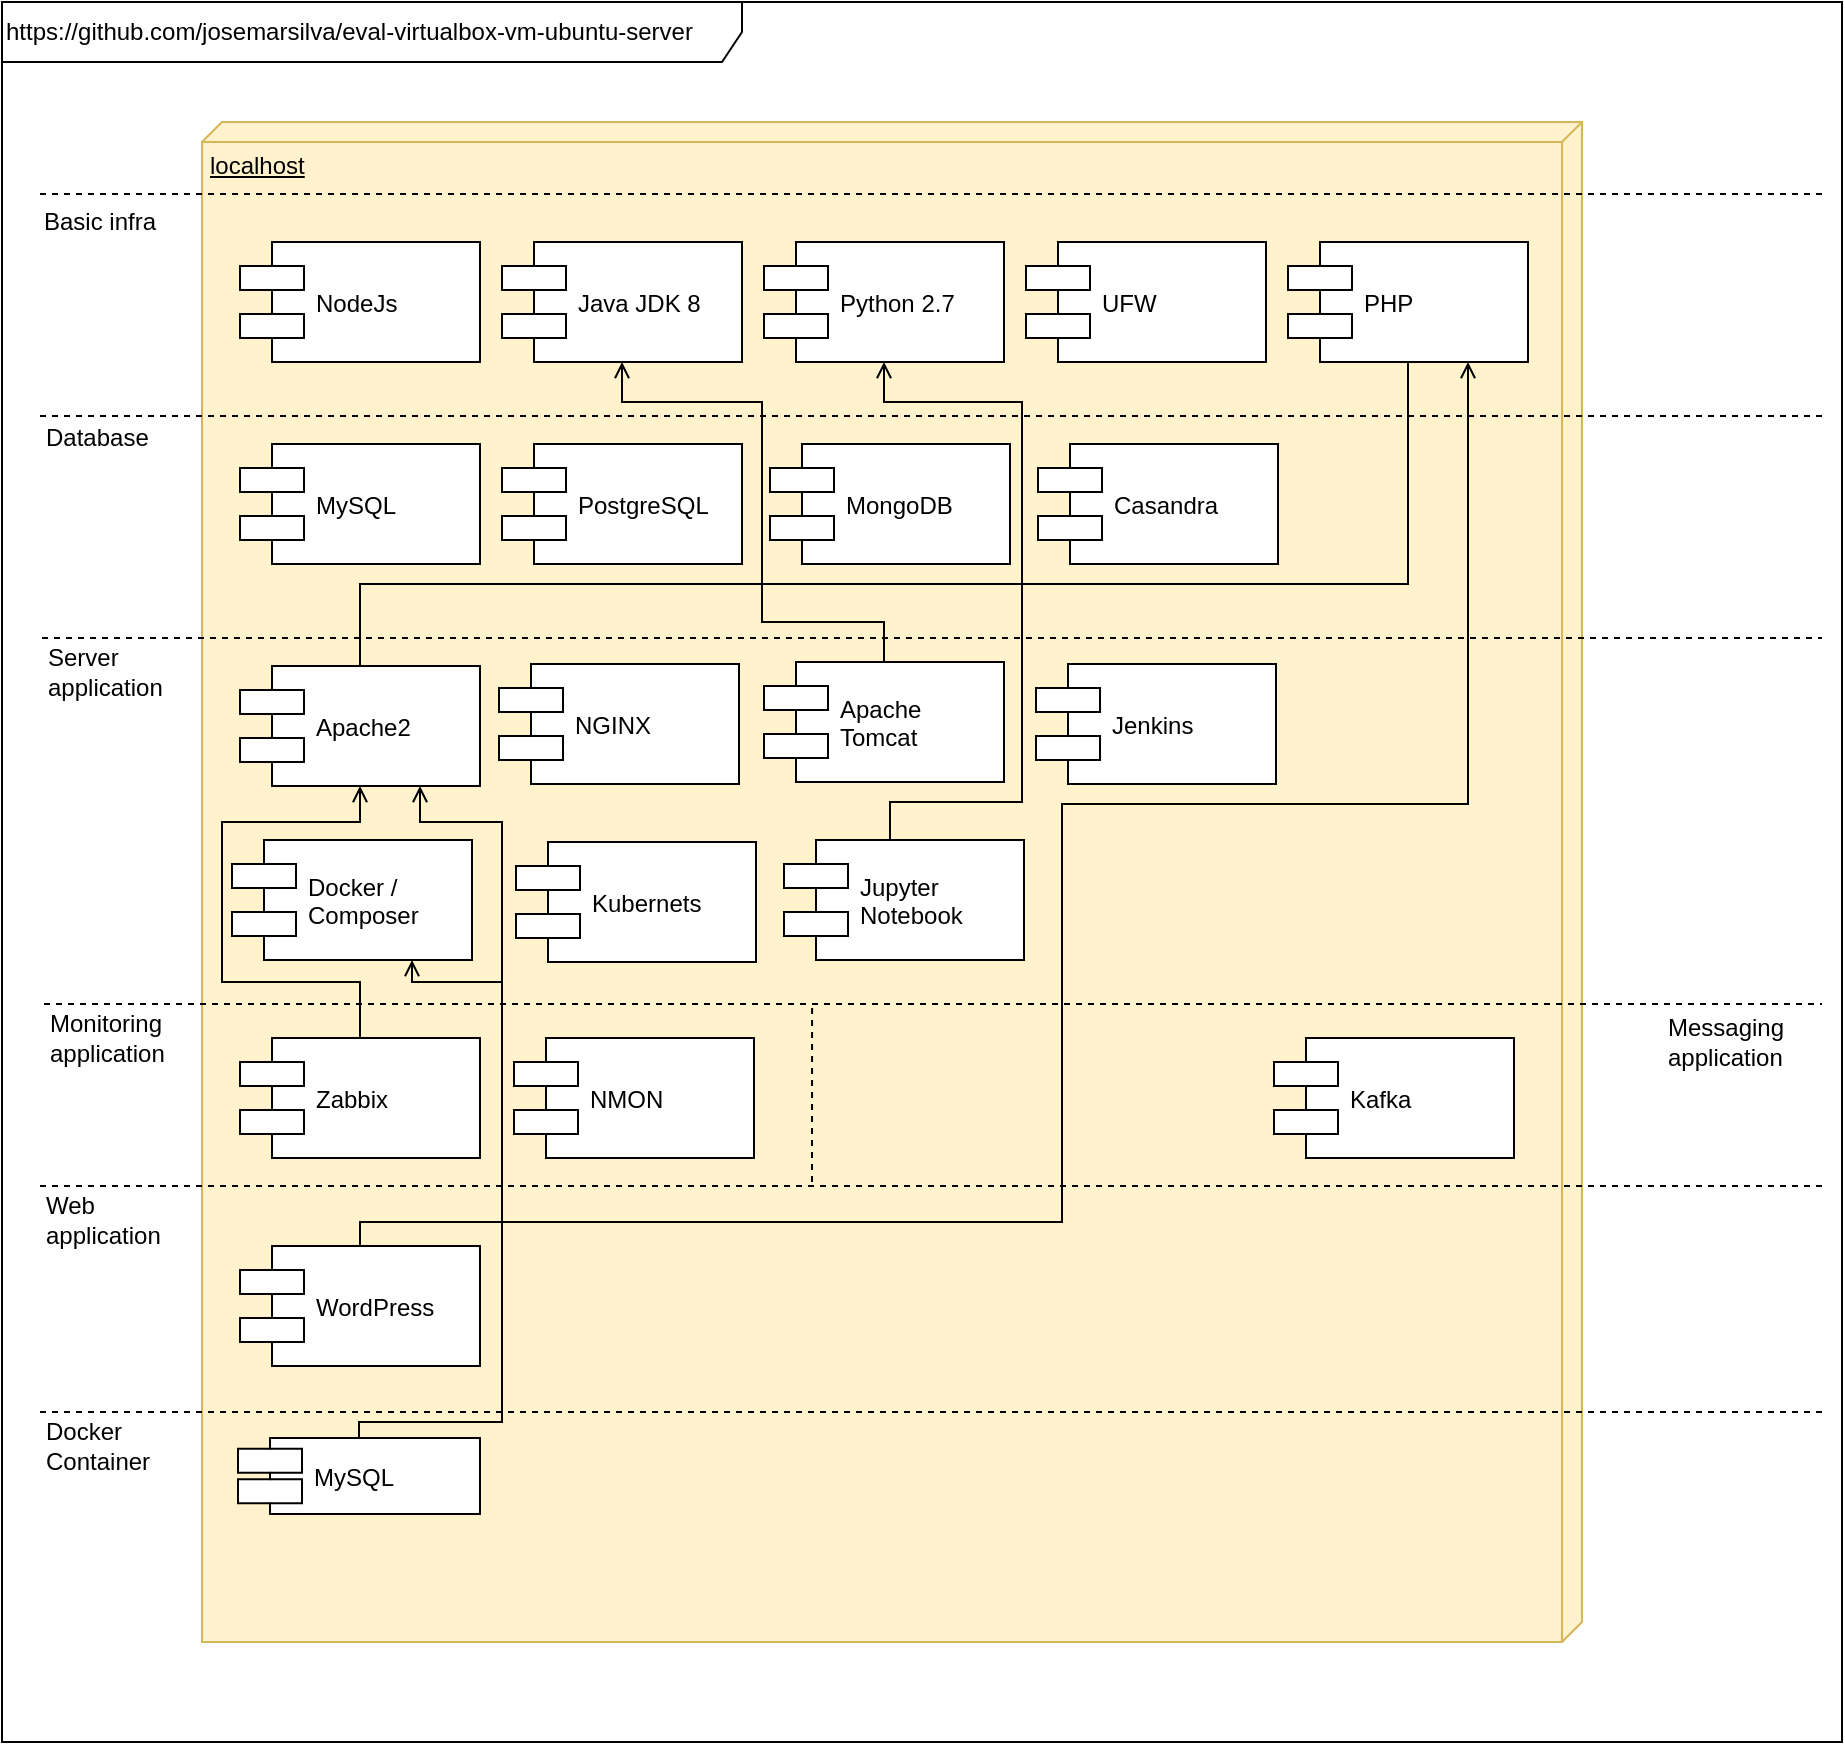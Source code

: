 <mxfile version="10.4.6" type="device"><diagram id="QjOPEnmRLiGUBtVtEes8" name="Página-1"><mxGraphModel dx="840" dy="536" grid="1" gridSize="10" guides="1" tooltips="1" connect="1" arrows="1" fold="1" page="1" pageScale="1" pageWidth="827" pageHeight="1169" math="0" shadow="0"><root><mxCell id="0"/><mxCell id="1" parent="0"/><mxCell id="N45e1Y0BIvOrLRyRiqLC-1" value="&lt;div style=&quot;text-align: left&quot;&gt;&lt;span&gt;https://github.com/josemarsilva/eval-virtualbox-vm-ubuntu-server&lt;/span&gt;&lt;/div&gt;" style="shape=umlFrame;whiteSpace=wrap;html=1;width=370;height=30;align=left;" parent="1" vertex="1"><mxGeometry width="920" height="870" as="geometry"/></mxCell><mxCell id="N45e1Y0BIvOrLRyRiqLC-2" value="localhost" style="verticalAlign=top;align=left;spacingTop=8;spacingLeft=2;spacingRight=12;shape=cube;size=10;direction=south;fontStyle=4;html=1;fillColor=#fff2cc;strokeColor=#d6b656;" parent="1" vertex="1"><mxGeometry x="100" y="60" width="690" height="760" as="geometry"/></mxCell><mxCell id="N45e1Y0BIvOrLRyRiqLC-3" value="NodeJs" style="shape=component;align=left;spacingLeft=36;" parent="1" vertex="1"><mxGeometry x="119" y="120" width="120" height="60" as="geometry"/></mxCell><mxCell id="N45e1Y0BIvOrLRyRiqLC-4" value="" style="line;strokeWidth=1;fillColor=none;align=left;verticalAlign=middle;spacingTop=-1;spacingLeft=3;spacingRight=3;rotatable=0;labelPosition=right;points=[];portConstraint=eastwest;dashed=1;" parent="1" vertex="1"><mxGeometry x="19" y="203" width="891" height="8" as="geometry"/></mxCell><mxCell id="N45e1Y0BIvOrLRyRiqLC-5" value="" style="line;strokeWidth=1;fillColor=none;align=left;verticalAlign=middle;spacingTop=-1;spacingLeft=3;spacingRight=3;rotatable=0;labelPosition=right;points=[];portConstraint=eastwest;dashed=1;" parent="1" vertex="1"><mxGeometry x="19" y="92" width="891" height="8" as="geometry"/></mxCell><mxCell id="N45e1Y0BIvOrLRyRiqLC-6" value="Java JDK 8" style="shape=component;align=left;spacingLeft=36;" parent="1" vertex="1"><mxGeometry x="250" y="120" width="120" height="60" as="geometry"/></mxCell><mxCell id="N45e1Y0BIvOrLRyRiqLC-7" value="Python 2.7" style="shape=component;align=left;spacingLeft=36;" parent="1" vertex="1"><mxGeometry x="381" y="120" width="120" height="60" as="geometry"/></mxCell><mxCell id="N45e1Y0BIvOrLRyRiqLC-8" value="MySQL" style="shape=component;align=left;spacingLeft=36;" parent="1" vertex="1"><mxGeometry x="119" y="221" width="120" height="60" as="geometry"/></mxCell><mxCell id="N45e1Y0BIvOrLRyRiqLC-9" value="PostgreSQL" style="shape=component;align=left;spacingLeft=36;" parent="1" vertex="1"><mxGeometry x="250" y="221" width="120" height="60" as="geometry"/></mxCell><mxCell id="N45e1Y0BIvOrLRyRiqLC-10" value="MongoDB" style="shape=component;align=left;spacingLeft=36;" parent="1" vertex="1"><mxGeometry x="384" y="221" width="120" height="60" as="geometry"/></mxCell><mxCell id="N45e1Y0BIvOrLRyRiqLC-11" value="&lt;div style=&quot;text-align: left&quot;&gt;&lt;span&gt;Database&lt;/span&gt;&lt;/div&gt;" style="text;html=1;resizable=0;autosize=1;align=left;verticalAlign=middle;points=[];fillColor=none;strokeColor=none;rounded=0;dashed=1;" parent="1" vertex="1"><mxGeometry x="20" y="208" width="70" height="20" as="geometry"/></mxCell><mxCell id="N45e1Y0BIvOrLRyRiqLC-13" value="Casandra" style="shape=component;align=left;spacingLeft=36;" parent="1" vertex="1"><mxGeometry x="518" y="221" width="120" height="60" as="geometry"/></mxCell><mxCell id="N45e1Y0BIvOrLRyRiqLC-14" value="" style="line;strokeWidth=1;fillColor=none;align=left;verticalAlign=middle;spacingTop=-1;spacingLeft=3;spacingRight=3;rotatable=0;labelPosition=right;points=[];portConstraint=eastwest;dashed=1;" parent="1" vertex="1"><mxGeometry x="20" y="314" width="890" height="8" as="geometry"/></mxCell><mxCell id="N45e1Y0BIvOrLRyRiqLC-15" value="Server &lt;br&gt;application" style="text;html=1;resizable=0;autosize=1;align=left;verticalAlign=middle;points=[];fillColor=none;strokeColor=none;rounded=0;dashed=1;" parent="1" vertex="1"><mxGeometry x="21" y="320" width="70" height="30" as="geometry"/></mxCell><mxCell id="N45e1Y0BIvOrLRyRiqLC-25" style="edgeStyle=orthogonalEdgeStyle;rounded=0;orthogonalLoop=1;jettySize=auto;html=1;endArrow=none;endFill=0;" parent="1" source="N45e1Y0BIvOrLRyRiqLC-16" target="N45e1Y0BIvOrLRyRiqLC-19" edge="1"><mxGeometry relative="1" as="geometry"><mxPoint x="703" y="191" as="targetPoint"/><Array as="points"><mxPoint x="179" y="291"/><mxPoint x="703" y="291"/></Array></mxGeometry></mxCell><mxCell id="N45e1Y0BIvOrLRyRiqLC-16" value="Apache2" style="shape=component;align=left;spacingLeft=36;" parent="1" vertex="1"><mxGeometry x="119" y="332" width="120" height="60" as="geometry"/></mxCell><mxCell id="N45e1Y0BIvOrLRyRiqLC-17" value="UFW" style="shape=component;align=left;spacingLeft=36;" parent="1" vertex="1"><mxGeometry x="512" y="120" width="120" height="60" as="geometry"/></mxCell><mxCell id="N45e1Y0BIvOrLRyRiqLC-18" value="NGINX" style="shape=component;align=left;spacingLeft=36;" parent="1" vertex="1"><mxGeometry x="248.5" y="331" width="120" height="60" as="geometry"/></mxCell><mxCell id="N45e1Y0BIvOrLRyRiqLC-19" value="PHP" style="shape=component;align=left;spacingLeft=36;" parent="1" vertex="1"><mxGeometry x="643" y="120" width="120" height="60" as="geometry"/></mxCell><mxCell id="N45e1Y0BIvOrLRyRiqLC-26" style="edgeStyle=orthogonalEdgeStyle;rounded=0;orthogonalLoop=1;jettySize=auto;html=1;entryX=0.5;entryY=1;entryDx=0;entryDy=0;endArrow=open;endFill=0;" parent="1" source="N45e1Y0BIvOrLRyRiqLC-20" target="N45e1Y0BIvOrLRyRiqLC-6" edge="1"><mxGeometry relative="1" as="geometry"><Array as="points"><mxPoint x="441" y="310"/><mxPoint x="380" y="310"/><mxPoint x="380" y="200"/><mxPoint x="310" y="200"/></Array></mxGeometry></mxCell><mxCell id="N45e1Y0BIvOrLRyRiqLC-20" value="Apache &#10;Tomcat" style="shape=component;align=left;spacingLeft=36;" parent="1" vertex="1"><mxGeometry x="381" y="330" width="120" height="60" as="geometry"/></mxCell><mxCell id="N45e1Y0BIvOrLRyRiqLC-21" value="Basic infra" style="text;html=1;resizable=0;autosize=1;align=left;verticalAlign=middle;points=[];fillColor=none;strokeColor=none;rounded=0;dashed=1;" parent="1" vertex="1"><mxGeometry x="19" y="100" width="70" height="20" as="geometry"/></mxCell><mxCell id="N45e1Y0BIvOrLRyRiqLC-22" value="Jenkins" style="shape=component;align=left;spacingLeft=36;" parent="1" vertex="1"><mxGeometry x="517" y="331" width="120" height="60" as="geometry"/></mxCell><mxCell id="N45e1Y0BIvOrLRyRiqLC-27" value="" style="line;strokeWidth=1;fillColor=none;align=left;verticalAlign=middle;spacingTop=-1;spacingLeft=3;spacingRight=3;rotatable=0;labelPosition=right;points=[];portConstraint=eastwest;dashed=1;" parent="1" vertex="1"><mxGeometry x="21" y="497" width="889" height="8" as="geometry"/></mxCell><mxCell id="N45e1Y0BIvOrLRyRiqLC-28" value="Monitoring&lt;br&gt;application&lt;br&gt;" style="text;html=1;resizable=0;autosize=1;align=left;verticalAlign=middle;points=[];fillColor=none;strokeColor=none;rounded=0;dashed=1;" parent="1" vertex="1"><mxGeometry x="22" y="503" width="70" height="30" as="geometry"/></mxCell><mxCell id="N45e1Y0BIvOrLRyRiqLC-30" value="Kubernets" style="shape=component;align=left;spacingLeft=36;" parent="1" vertex="1"><mxGeometry x="257" y="420" width="120" height="60" as="geometry"/></mxCell><mxCell id="N45e1Y0BIvOrLRyRiqLC-32" style="edgeStyle=orthogonalEdgeStyle;rounded=0;orthogonalLoop=1;jettySize=auto;html=1;entryX=0.5;entryY=1;entryDx=0;entryDy=0;endArrow=open;endFill=0;exitX=0.5;exitY=0;exitDx=0;exitDy=0;" parent="1" source="N45e1Y0BIvOrLRyRiqLC-31" target="N45e1Y0BIvOrLRyRiqLC-16" edge="1"><mxGeometry relative="1" as="geometry"><Array as="points"><mxPoint x="179" y="490"/><mxPoint x="110" y="490"/><mxPoint x="110" y="410"/><mxPoint x="179" y="410"/></Array></mxGeometry></mxCell><mxCell id="N45e1Y0BIvOrLRyRiqLC-31" value="Zabbix" style="shape=component;align=left;spacingLeft=36;" parent="1" vertex="1"><mxGeometry x="119" y="518" width="120" height="60" as="geometry"/></mxCell><mxCell id="N45e1Y0BIvOrLRyRiqLC-29" value="Docker / &#10;Composer" style="shape=component;align=left;spacingLeft=36;" parent="1" vertex="1"><mxGeometry x="115" y="419" width="120" height="60" as="geometry"/></mxCell><mxCell id="N45e1Y0BIvOrLRyRiqLC-34" value="NMON" style="shape=component;align=left;spacingLeft=36;" parent="1" vertex="1"><mxGeometry x="256" y="518" width="120" height="60" as="geometry"/></mxCell><mxCell id="N45e1Y0BIvOrLRyRiqLC-36" style="edgeStyle=orthogonalEdgeStyle;rounded=0;orthogonalLoop=1;jettySize=auto;html=1;endArrow=open;endFill=0;" parent="1" source="N45e1Y0BIvOrLRyRiqLC-35" target="N45e1Y0BIvOrLRyRiqLC-7" edge="1"><mxGeometry relative="1" as="geometry"><Array as="points"><mxPoint x="444" y="400"/><mxPoint x="510" y="400"/><mxPoint x="510" y="200"/><mxPoint x="441" y="200"/></Array></mxGeometry></mxCell><mxCell id="N45e1Y0BIvOrLRyRiqLC-35" value="Jupyter &#10;Notebook" style="shape=component;align=left;spacingLeft=36;" parent="1" vertex="1"><mxGeometry x="391" y="419" width="120" height="60" as="geometry"/></mxCell><mxCell id="N45e1Y0BIvOrLRyRiqLC-37" value="" style="line;strokeWidth=1;fillColor=none;align=left;verticalAlign=middle;spacingTop=-1;spacingLeft=3;spacingRight=3;rotatable=0;labelPosition=right;points=[];portConstraint=eastwest;dashed=1;" parent="1" vertex="1"><mxGeometry x="19" y="588" width="891" height="8" as="geometry"/></mxCell><mxCell id="N45e1Y0BIvOrLRyRiqLC-38" value="Web&lt;br&gt;application&lt;br&gt;" style="text;html=1;resizable=0;autosize=1;align=left;verticalAlign=middle;points=[];fillColor=none;strokeColor=none;rounded=0;dashed=1;" parent="1" vertex="1"><mxGeometry x="20" y="594" width="70" height="30" as="geometry"/></mxCell><mxCell id="N45e1Y0BIvOrLRyRiqLC-40" value="Kafka" style="shape=component;align=left;spacingLeft=36;" parent="1" vertex="1"><mxGeometry x="636" y="518" width="120" height="60" as="geometry"/></mxCell><mxCell id="jjxSBJ16hvwtvMi2hzRo-2" value="Messaging&lt;br&gt;application&lt;br&gt;" style="text;html=1;resizable=0;autosize=1;align=left;verticalAlign=middle;points=[];fillColor=none;strokeColor=none;rounded=0;dashed=1;" vertex="1" parent="1"><mxGeometry x="831" y="505" width="70" height="30" as="geometry"/></mxCell><mxCell id="jjxSBJ16hvwtvMi2hzRo-4" value="" style="endArrow=none;dashed=1;html=1;entryX=0.432;entryY=0.5;entryDx=0;entryDy=0;entryPerimeter=0;" edge="1" parent="1" target="N45e1Y0BIvOrLRyRiqLC-27"><mxGeometry width="50" height="50" relative="1" as="geometry"><mxPoint x="405" y="590" as="sourcePoint"/><mxPoint x="590" y="630" as="targetPoint"/></mxGeometry></mxCell><mxCell id="jjxSBJ16hvwtvMi2hzRo-6" style="edgeStyle=orthogonalEdgeStyle;rounded=0;orthogonalLoop=1;jettySize=auto;html=1;entryX=0.75;entryY=1;entryDx=0;entryDy=0;endArrow=open;endFill=0;" edge="1" parent="1" source="jjxSBJ16hvwtvMi2hzRo-5" target="N45e1Y0BIvOrLRyRiqLC-16"><mxGeometry relative="1" as="geometry"><Array as="points"><mxPoint x="179" y="610"/><mxPoint x="250" y="610"/><mxPoint x="250" y="410"/><mxPoint x="209" y="410"/></Array></mxGeometry></mxCell><mxCell id="jjxSBJ16hvwtvMi2hzRo-7" style="edgeStyle=orthogonalEdgeStyle;rounded=0;orthogonalLoop=1;jettySize=auto;html=1;entryX=0.75;entryY=1;entryDx=0;entryDy=0;endArrow=open;endFill=0;exitX=0.5;exitY=0;exitDx=0;exitDy=0;" edge="1" parent="1" source="jjxSBJ16hvwtvMi2hzRo-5" target="N45e1Y0BIvOrLRyRiqLC-19"><mxGeometry relative="1" as="geometry"><Array as="points"><mxPoint x="179" y="610"/><mxPoint x="530" y="610"/><mxPoint x="530" y="401"/><mxPoint x="733" y="401"/></Array></mxGeometry></mxCell><mxCell id="jjxSBJ16hvwtvMi2hzRo-5" value="WordPress" style="shape=component;align=left;spacingLeft=36;" vertex="1" parent="1"><mxGeometry x="119" y="622" width="120" height="60" as="geometry"/></mxCell><mxCell id="jjxSBJ16hvwtvMi2hzRo-8" value="" style="line;strokeWidth=1;fillColor=none;align=left;verticalAlign=middle;spacingTop=-1;spacingLeft=3;spacingRight=3;rotatable=0;labelPosition=right;points=[];portConstraint=eastwest;dashed=1;" vertex="1" parent="1"><mxGeometry x="19" y="701" width="891" height="8" as="geometry"/></mxCell><mxCell id="jjxSBJ16hvwtvMi2hzRo-9" value="Docker &lt;br&gt;Container&lt;br&gt;" style="text;html=1;resizable=0;autosize=1;align=left;verticalAlign=middle;points=[];fillColor=none;strokeColor=none;rounded=0;dashed=1;" vertex="1" parent="1"><mxGeometry x="20" y="707" width="70" height="30" as="geometry"/></mxCell><mxCell id="jjxSBJ16hvwtvMi2hzRo-11" style="edgeStyle=orthogonalEdgeStyle;rounded=0;orthogonalLoop=1;jettySize=auto;html=1;entryX=0.75;entryY=1;entryDx=0;entryDy=0;endArrow=open;endFill=0;" edge="1" parent="1" source="jjxSBJ16hvwtvMi2hzRo-10" target="N45e1Y0BIvOrLRyRiqLC-29"><mxGeometry relative="1" as="geometry"><Array as="points"><mxPoint x="179" y="710"/><mxPoint x="250" y="710"/><mxPoint x="250" y="490"/><mxPoint x="205" y="490"/></Array></mxGeometry></mxCell><mxCell id="jjxSBJ16hvwtvMi2hzRo-10" value="MySQL" style="shape=component;align=left;spacingLeft=36;" vertex="1" parent="1"><mxGeometry x="118" y="718" width="121" height="38" as="geometry"/></mxCell></root></mxGraphModel></diagram></mxfile>